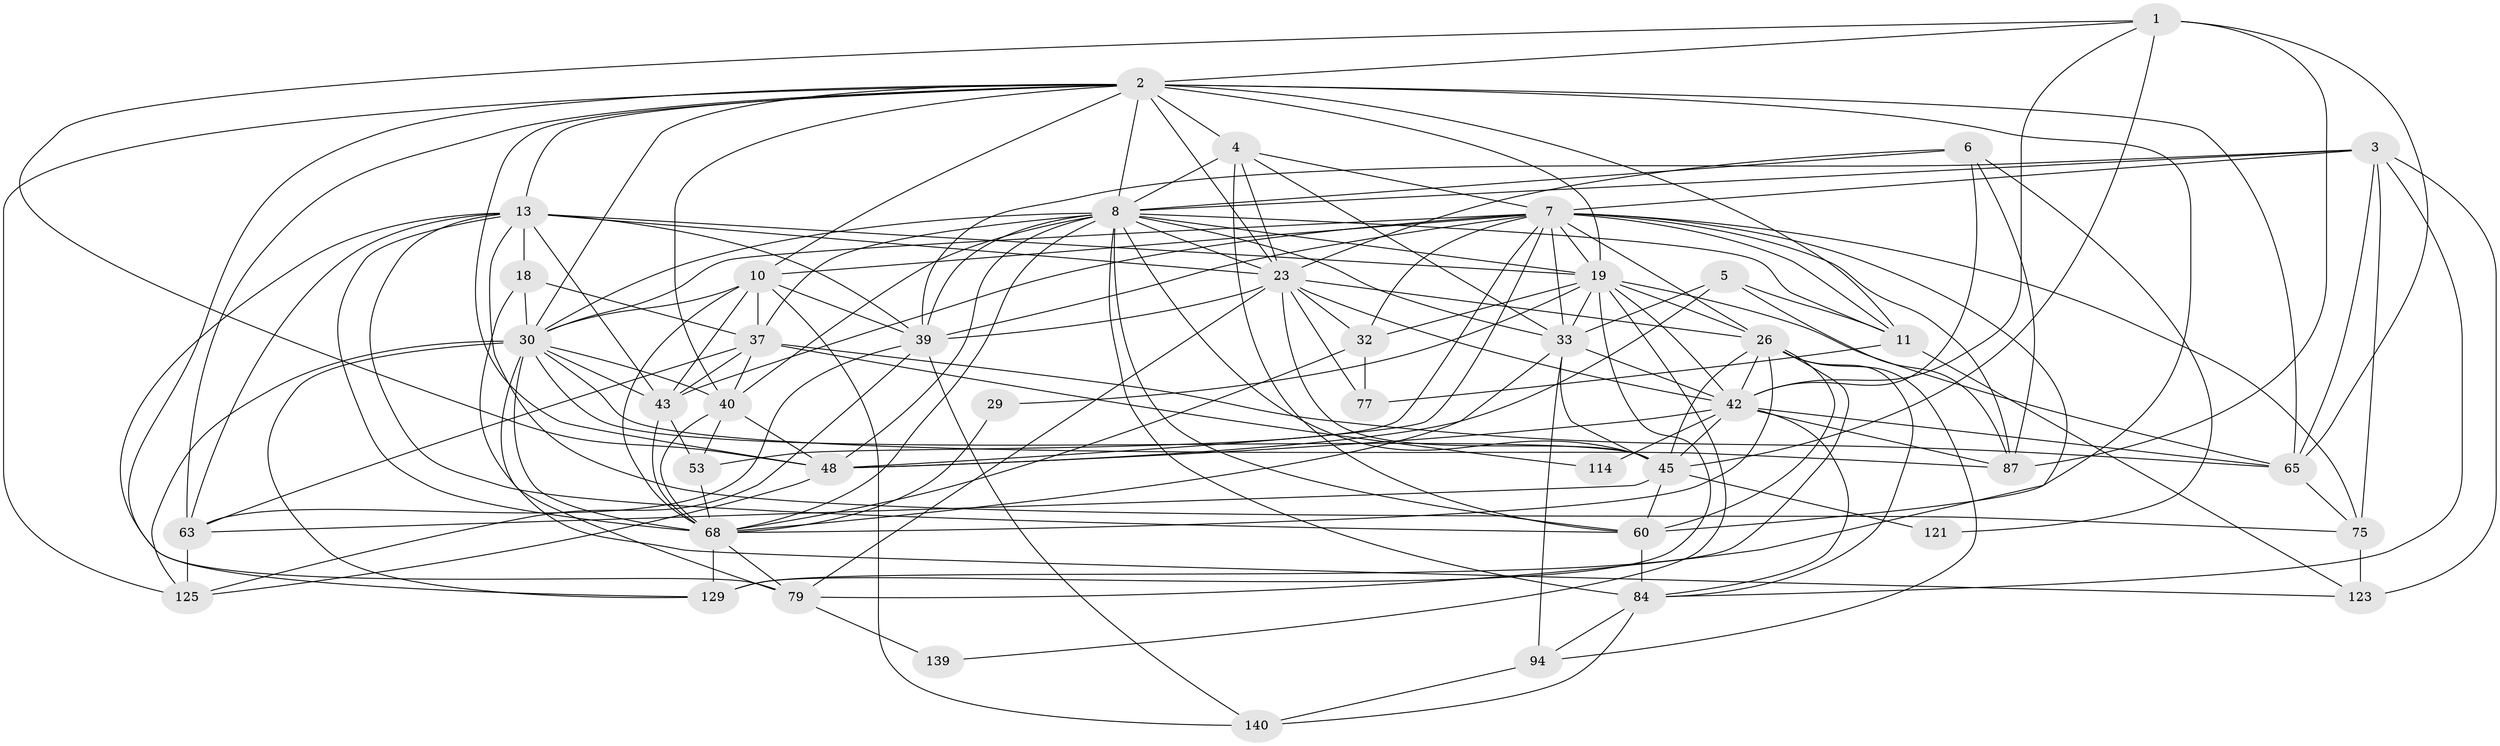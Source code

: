 // original degree distribution, {2: 0.16083916083916083, 7: 0.04195804195804196, 4: 0.23076923076923078, 3: 0.2517482517482518, 5: 0.1958041958041958, 6: 0.11188811188811189, 8: 0.006993006993006993}
// Generated by graph-tools (version 1.1) at 2025/18/03/04/25 18:18:34]
// undirected, 44 vertices, 161 edges
graph export_dot {
graph [start="1"]
  node [color=gray90,style=filled];
  1 [super="+31"];
  2 [super="+56+22+61+64+109"];
  3 [super="+95+54"];
  4 [super="+127"];
  5 [super="+105"];
  6 [super="+24+131"];
  7 [super="+9"];
  8 [super="+12+35+15+66"];
  10 [super="+97+28"];
  11 [super="+49+14"];
  13 [super="+72+47"];
  18 [super="+25+38"];
  19 [super="+73+36+115"];
  23 [super="+81+142+34"];
  26 [super="+27+80"];
  29;
  30 [super="+62+59+82"];
  32 [super="+55"];
  33 [super="+50+128"];
  37 [super="+90+126"];
  39 [super="+41+89"];
  40 [super="+108+44"];
  42 [super="+51+86"];
  43 [super="+136"];
  45 [super="+110+93"];
  48 [super="+52+92"];
  53 [super="+101"];
  60 [super="+130+103"];
  63 [super="+117+113"];
  65 [super="+70+138"];
  68 [super="+69+96"];
  75 [super="+118+120"];
  77;
  79 [super="+122"];
  84 [super="+91+134"];
  87 [super="+104"];
  94 [super="+119"];
  114;
  121;
  123;
  125;
  129 [super="+132"];
  139;
  140;
  1 -- 48;
  1 -- 65;
  1 -- 42;
  1 -- 87;
  1 -- 2;
  1 -- 45;
  2 -- 79;
  2 -- 60 [weight=3];
  2 -- 125 [weight=2];
  2 -- 10;
  2 -- 48;
  2 -- 11;
  2 -- 8 [weight=2];
  2 -- 13;
  2 -- 30;
  2 -- 63;
  2 -- 19;
  2 -- 23 [weight=2];
  2 -- 65 [weight=2];
  2 -- 4;
  2 -- 40;
  3 -- 84;
  3 -- 39;
  3 -- 8 [weight=2];
  3 -- 123 [weight=2];
  3 -- 7 [weight=2];
  3 -- 65;
  3 -- 75;
  4 -- 8;
  4 -- 23;
  4 -- 7;
  4 -- 33;
  4 -- 60;
  5 -- 48;
  5 -- 33;
  5 -- 11;
  5 -- 87;
  6 -- 121;
  6 -- 42 [weight=2];
  6 -- 23;
  6 -- 8;
  6 -- 87;
  7 -- 30 [weight=2];
  7 -- 10;
  7 -- 11;
  7 -- 79;
  7 -- 19;
  7 -- 87;
  7 -- 26;
  7 -- 32;
  7 -- 39;
  7 -- 48;
  7 -- 53;
  7 -- 33;
  7 -- 43;
  7 -- 75 [weight=2];
  8 -- 60 [weight=3];
  8 -- 11;
  8 -- 39;
  8 -- 84;
  8 -- 45;
  8 -- 48;
  8 -- 19;
  8 -- 68;
  8 -- 30;
  8 -- 23;
  8 -- 33;
  8 -- 37;
  8 -- 40;
  10 -- 37;
  10 -- 68;
  10 -- 140;
  10 -- 39 [weight=3];
  10 -- 30;
  10 -- 43;
  11 -- 123;
  11 -- 77;
  13 -- 129;
  13 -- 39;
  13 -- 43;
  13 -- 75;
  13 -- 18;
  13 -- 63;
  13 -- 68;
  13 -- 19;
  13 -- 60;
  13 -- 23;
  18 -- 30;
  18 -- 123;
  18 -- 37;
  19 -- 32 [weight=2];
  19 -- 29;
  19 -- 26;
  19 -- 65;
  19 -- 33;
  19 -- 139;
  19 -- 42;
  19 -- 129;
  23 -- 32;
  23 -- 39;
  23 -- 26 [weight=4];
  23 -- 77;
  23 -- 45;
  23 -- 79;
  23 -- 42 [weight=2];
  26 -- 68;
  26 -- 84;
  26 -- 94;
  26 -- 42;
  26 -- 129;
  26 -- 45;
  26 -- 60;
  29 -- 68;
  30 -- 79;
  30 -- 125;
  30 -- 87;
  30 -- 68;
  30 -- 45;
  30 -- 43;
  30 -- 129;
  30 -- 40;
  32 -- 77;
  32 -- 68;
  33 -- 68;
  33 -- 45;
  33 -- 94;
  33 -- 42;
  37 -- 65 [weight=2];
  37 -- 63;
  37 -- 43;
  37 -- 114;
  37 -- 40;
  39 -- 63;
  39 -- 140;
  39 -- 125;
  40 -- 68;
  40 -- 53;
  40 -- 48;
  42 -- 114;
  42 -- 84;
  42 -- 87;
  42 -- 48 [weight=2];
  42 -- 45;
  42 -- 65;
  43 -- 68;
  43 -- 53;
  45 -- 63;
  45 -- 121;
  45 -- 60;
  48 -- 125;
  53 -- 68;
  60 -- 84;
  63 -- 125 [weight=2];
  65 -- 75;
  68 -- 79;
  68 -- 129;
  75 -- 123;
  79 -- 139;
  84 -- 94;
  84 -- 140;
  94 -- 140;
}
